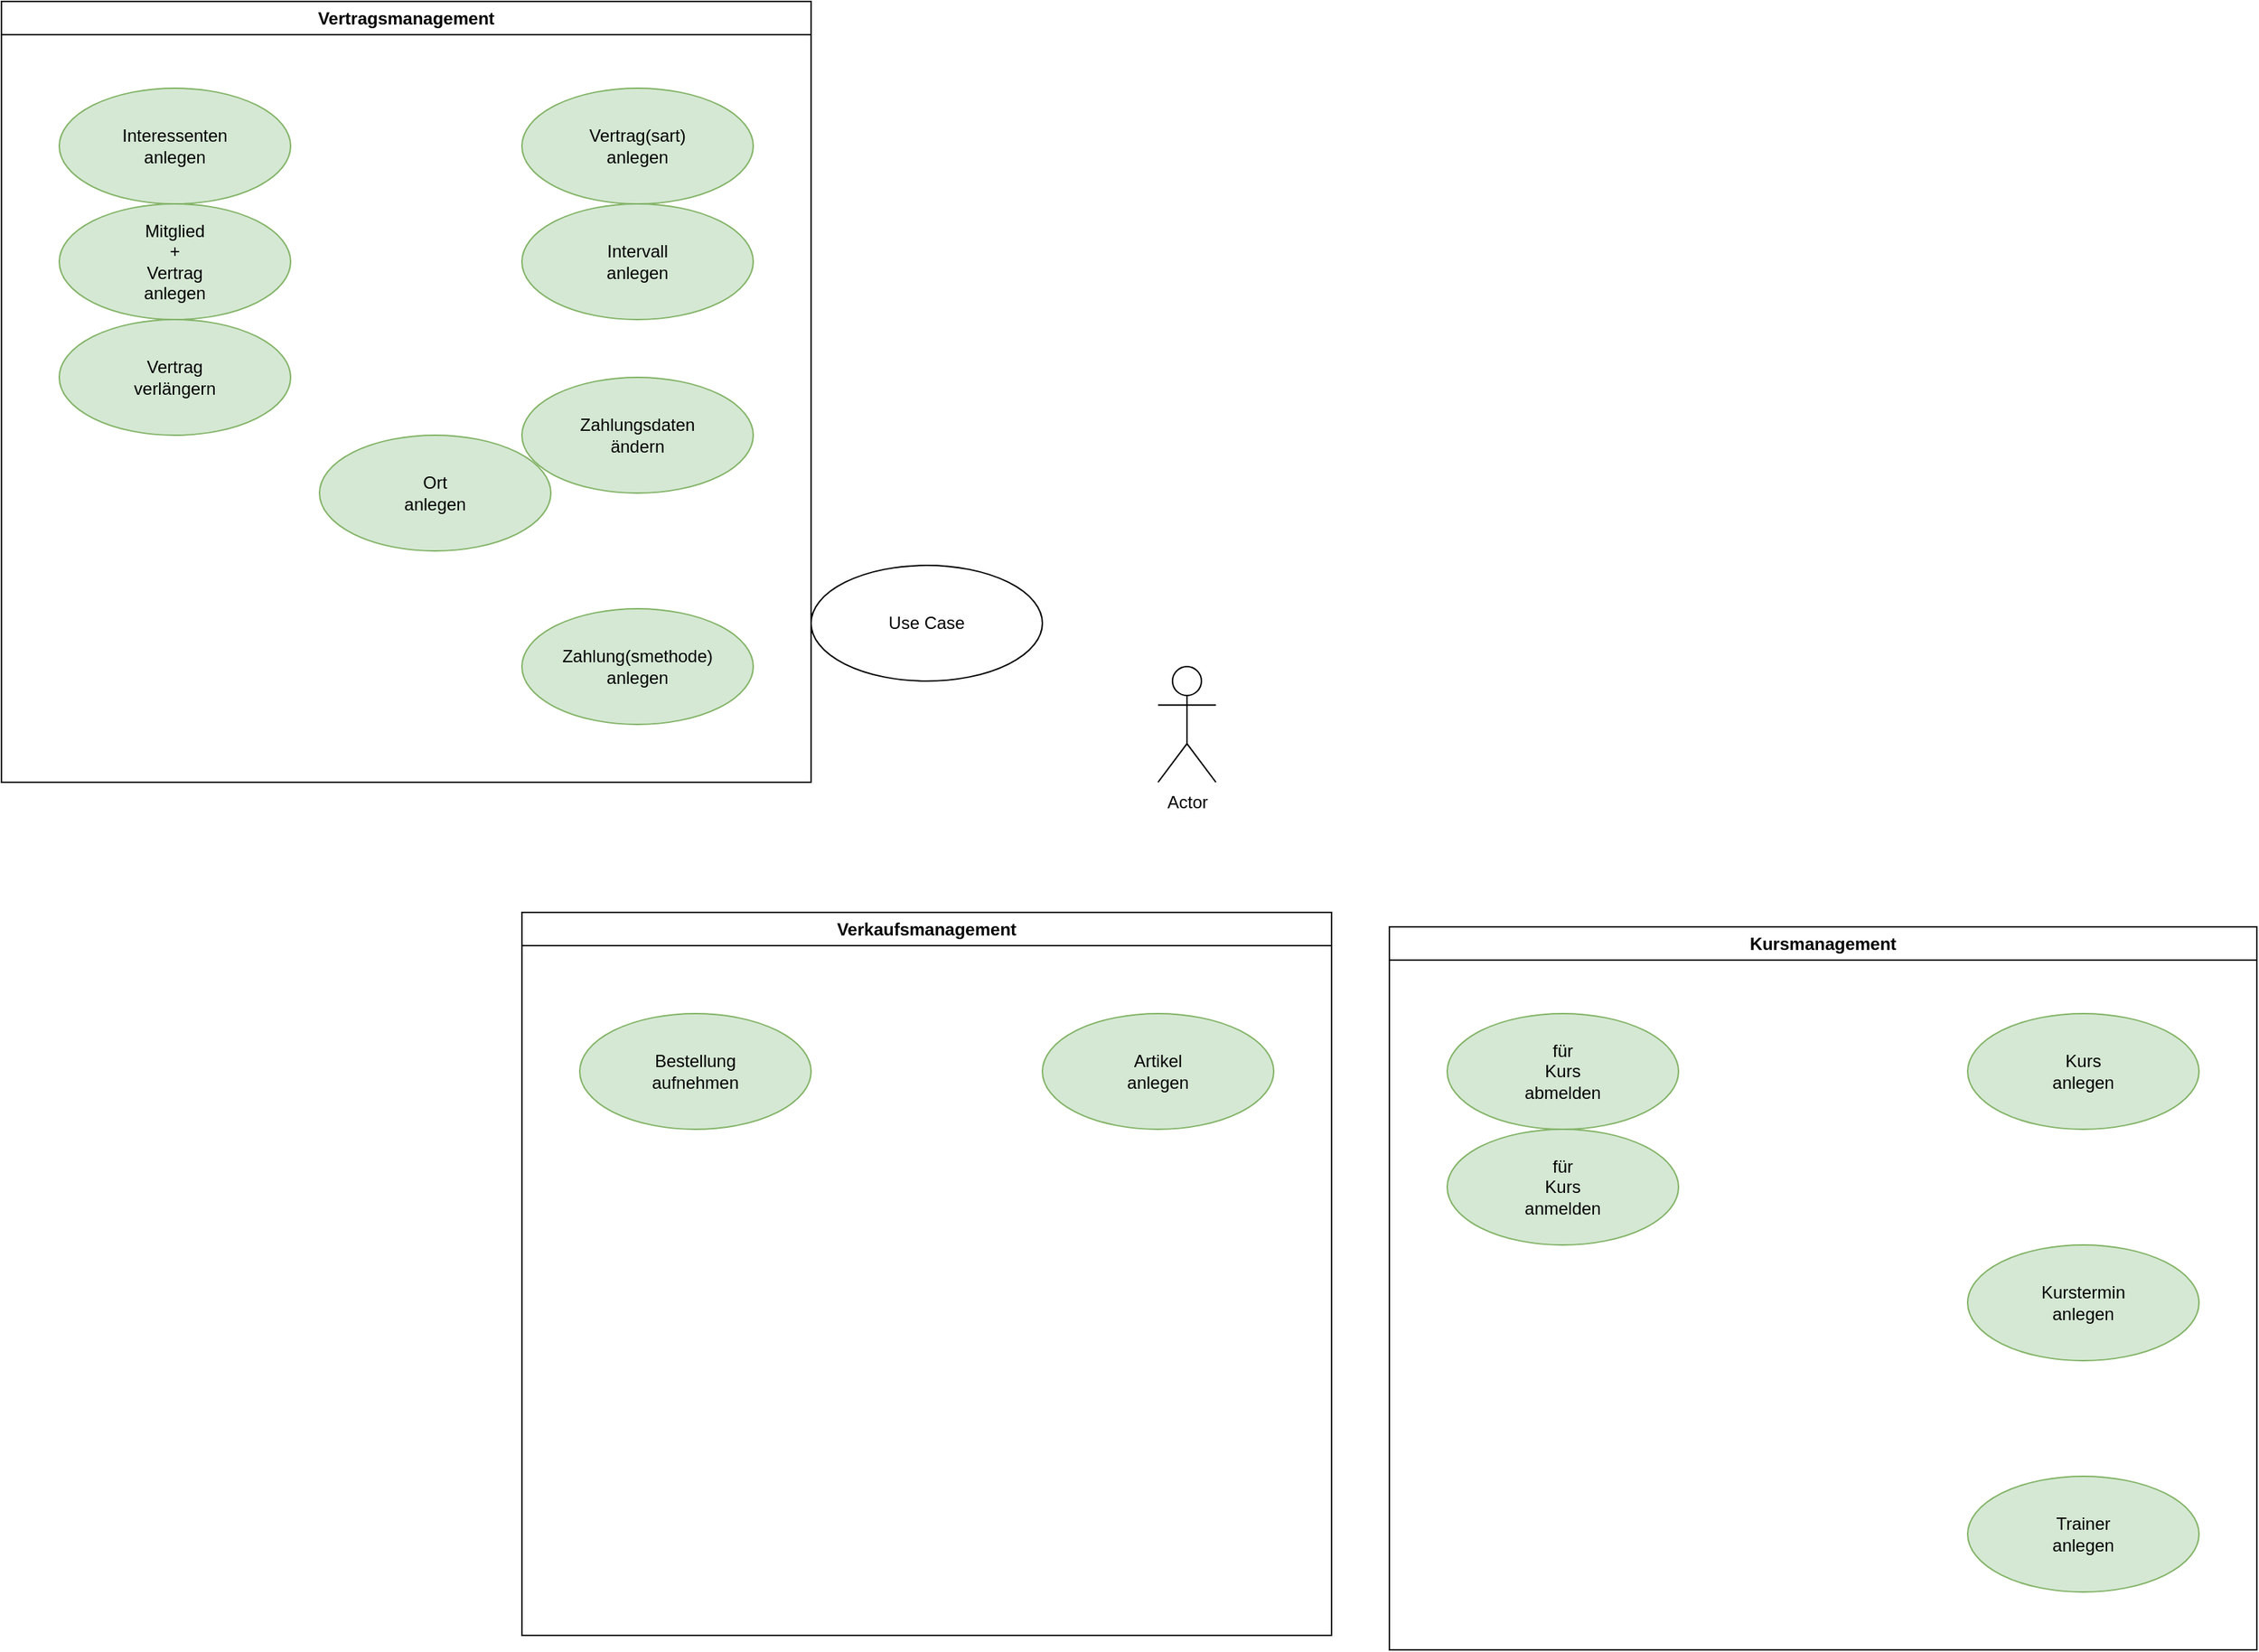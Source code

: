 <mxfile version="28.2.8">
  <diagram name="Seite-1" id="vo3xN_PYVV55TolvT_0G">
    <mxGraphModel dx="2197" dy="1321" grid="1" gridSize="10" guides="1" tooltips="1" connect="1" arrows="1" fold="1" page="1" pageScale="1" pageWidth="827" pageHeight="1169" math="0" shadow="0">
      <root>
        <mxCell id="0" />
        <mxCell id="1" parent="0" />
        <mxCell id="wPd_HhZtp6EpPvN9HsTd-2" value="Actor" style="shape=umlActor;verticalLabelPosition=bottom;verticalAlign=top;html=1;" parent="1" vertex="1">
          <mxGeometry x="40" y="480" width="40" height="80" as="geometry" />
        </mxCell>
        <mxCell id="wPd_HhZtp6EpPvN9HsTd-3" value="Use Case" style="ellipse;whiteSpace=wrap;html=1;" parent="1" vertex="1">
          <mxGeometry x="-200" y="410" width="160" height="80" as="geometry" />
        </mxCell>
        <mxCell id="wPd_HhZtp6EpPvN9HsTd-17" value="Kursmanagement" style="swimlane;whiteSpace=wrap;html=1;" parent="1" vertex="1">
          <mxGeometry x="200" y="660" width="600" height="500" as="geometry" />
        </mxCell>
        <mxCell id="wPd_HhZtp6EpPvN9HsTd-18" value="für&lt;div&gt;Kurs&lt;/div&gt;&lt;div&gt;abmelden&lt;/div&gt;" style="ellipse;whiteSpace=wrap;html=1;fillColor=#d5e8d4;strokeColor=#82b366;" parent="wPd_HhZtp6EpPvN9HsTd-17" vertex="1">
          <mxGeometry x="40" y="60" width="160" height="80" as="geometry" />
        </mxCell>
        <mxCell id="wPd_HhZtp6EpPvN9HsTd-19" value="für&lt;div&gt;Kurs&lt;/div&gt;&lt;div&gt;anmelden&lt;/div&gt;" style="ellipse;whiteSpace=wrap;html=1;fillColor=#d5e8d4;strokeColor=#82b366;" parent="wPd_HhZtp6EpPvN9HsTd-17" vertex="1">
          <mxGeometry x="40" y="140" width="160" height="80" as="geometry" />
        </mxCell>
        <mxCell id="wPd_HhZtp6EpPvN9HsTd-20" value="Kurs&lt;div&gt;anlegen&lt;/div&gt;" style="ellipse;whiteSpace=wrap;html=1;fillColor=#d5e8d4;strokeColor=#82b366;" parent="wPd_HhZtp6EpPvN9HsTd-17" vertex="1">
          <mxGeometry x="400" y="60" width="160" height="80" as="geometry" />
        </mxCell>
        <mxCell id="wPd_HhZtp6EpPvN9HsTd-21" value="Trainer&lt;div&gt;anlegen&lt;/div&gt;" style="ellipse;whiteSpace=wrap;html=1;fillColor=#d5e8d4;strokeColor=#82b366;" parent="wPd_HhZtp6EpPvN9HsTd-17" vertex="1">
          <mxGeometry x="400" y="380" width="160" height="80" as="geometry" />
        </mxCell>
        <mxCell id="wPd_HhZtp6EpPvN9HsTd-36" value="Kurstermin&lt;div&gt;anlegen&lt;/div&gt;" style="ellipse;whiteSpace=wrap;html=1;fillColor=#d5e8d4;strokeColor=#82b366;" parent="wPd_HhZtp6EpPvN9HsTd-17" vertex="1">
          <mxGeometry x="400" y="220" width="160" height="80" as="geometry" />
        </mxCell>
        <mxCell id="wPd_HhZtp6EpPvN9HsTd-22" value="Verkaufsmanagement" style="swimlane;whiteSpace=wrap;html=1;" parent="1" vertex="1">
          <mxGeometry x="-400" y="650" width="560" height="500" as="geometry" />
        </mxCell>
        <mxCell id="wPd_HhZtp6EpPvN9HsTd-23" value="Bestellung&lt;div&gt;aufnehmen&lt;/div&gt;" style="ellipse;whiteSpace=wrap;html=1;fillColor=#d5e8d4;strokeColor=#82b366;" parent="wPd_HhZtp6EpPvN9HsTd-22" vertex="1">
          <mxGeometry x="40" y="70" width="160" height="80" as="geometry" />
        </mxCell>
        <mxCell id="wPd_HhZtp6EpPvN9HsTd-24" value="Artikel&lt;div&gt;anlegen&lt;/div&gt;" style="ellipse;whiteSpace=wrap;html=1;fillColor=#d5e8d4;strokeColor=#82b366;" parent="wPd_HhZtp6EpPvN9HsTd-22" vertex="1">
          <mxGeometry x="360" y="70" width="160" height="80" as="geometry" />
        </mxCell>
        <mxCell id="wPd_HhZtp6EpPvN9HsTd-25" value="Vertragsmanagement" style="swimlane;whiteSpace=wrap;html=1;" parent="1" vertex="1">
          <mxGeometry x="-760" y="20" width="560" height="540" as="geometry" />
        </mxCell>
        <mxCell id="wPd_HhZtp6EpPvN9HsTd-26" value="Mitglied&lt;div&gt;+&lt;/div&gt;&lt;div&gt;Vertrag&lt;/div&gt;&lt;div&gt;anlegen&lt;/div&gt;" style="ellipse;whiteSpace=wrap;html=1;fillColor=#d5e8d4;strokeColor=#82b366;" parent="wPd_HhZtp6EpPvN9HsTd-25" vertex="1">
          <mxGeometry x="40" y="140" width="160" height="80" as="geometry" />
        </mxCell>
        <mxCell id="wPd_HhZtp6EpPvN9HsTd-27" value="Interessenten&lt;div&gt;anlegen&lt;/div&gt;" style="ellipse;whiteSpace=wrap;html=1;fillColor=#d5e8d4;strokeColor=#82b366;" parent="wPd_HhZtp6EpPvN9HsTd-25" vertex="1">
          <mxGeometry x="40" y="60" width="160" height="80" as="geometry" />
        </mxCell>
        <mxCell id="wPd_HhZtp6EpPvN9HsTd-28" value="Vertrag(sart)&lt;div&gt;anlegen&lt;/div&gt;" style="ellipse;whiteSpace=wrap;html=1;fillColor=#d5e8d4;strokeColor=#82b366;" parent="wPd_HhZtp6EpPvN9HsTd-25" vertex="1">
          <mxGeometry x="360" y="60" width="160" height="80" as="geometry" />
        </mxCell>
        <mxCell id="wPd_HhZtp6EpPvN9HsTd-29" value="Intervall&lt;div&gt;anlegen&lt;/div&gt;" style="ellipse;whiteSpace=wrap;html=1;fillColor=#d5e8d4;strokeColor=#82b366;" parent="wPd_HhZtp6EpPvN9HsTd-25" vertex="1">
          <mxGeometry x="360" y="140" width="160" height="80" as="geometry" />
        </mxCell>
        <mxCell id="wPd_HhZtp6EpPvN9HsTd-30" value="Vertrag&lt;div&gt;verlängern&lt;/div&gt;" style="ellipse;whiteSpace=wrap;html=1;fillColor=#d5e8d4;strokeColor=#82b366;" parent="wPd_HhZtp6EpPvN9HsTd-25" vertex="1">
          <mxGeometry x="40" y="220" width="160" height="80" as="geometry" />
        </mxCell>
        <mxCell id="wPd_HhZtp6EpPvN9HsTd-31" value="Zahlung(smethode)&lt;div&gt;anlegen&lt;/div&gt;" style="ellipse;whiteSpace=wrap;html=1;fillColor=#d5e8d4;strokeColor=#82b366;" parent="wPd_HhZtp6EpPvN9HsTd-25" vertex="1">
          <mxGeometry x="360" y="420" width="160" height="80" as="geometry" />
        </mxCell>
        <mxCell id="wPd_HhZtp6EpPvN9HsTd-33" value="Zahlungsdaten&lt;div&gt;ändern&lt;/div&gt;" style="ellipse;whiteSpace=wrap;html=1;fillColor=#d5e8d4;strokeColor=#82b366;" parent="wPd_HhZtp6EpPvN9HsTd-25" vertex="1">
          <mxGeometry x="360" y="260" width="160" height="80" as="geometry" />
        </mxCell>
        <mxCell id="wPd_HhZtp6EpPvN9HsTd-34" value="Ort&lt;div&gt;anlegen&lt;/div&gt;" style="ellipse;whiteSpace=wrap;html=1;fillColor=#d5e8d4;strokeColor=#82b366;" parent="wPd_HhZtp6EpPvN9HsTd-25" vertex="1">
          <mxGeometry x="220" y="300" width="160" height="80" as="geometry" />
        </mxCell>
      </root>
    </mxGraphModel>
  </diagram>
</mxfile>
